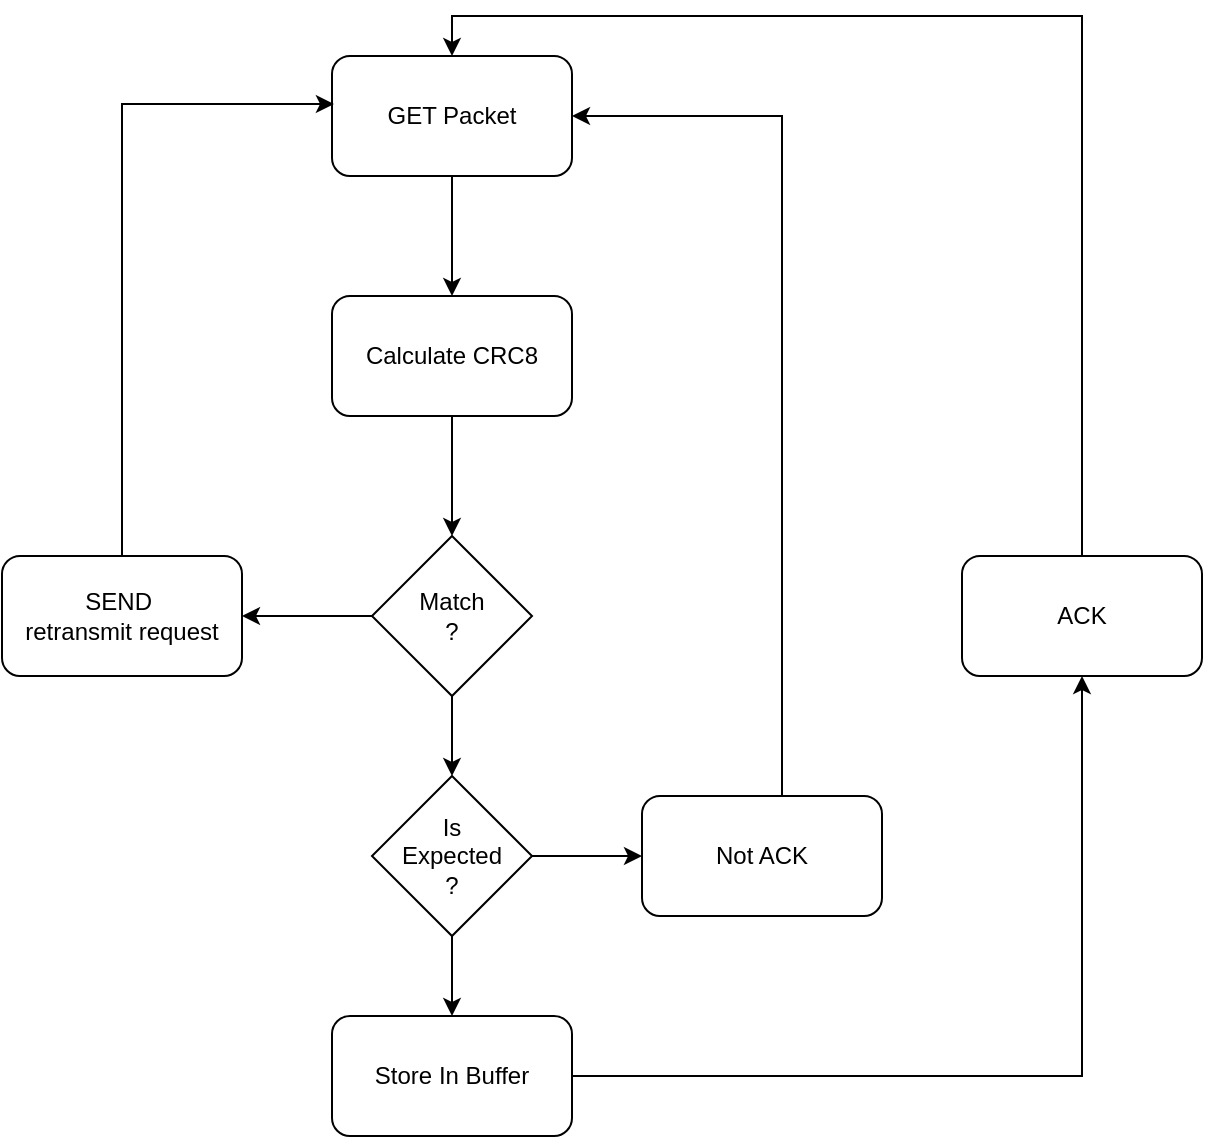 <mxfile version="24.0.4" type="device">
  <diagram name="Page-1" id="9fFczshBQtT8yQDBVijM">
    <mxGraphModel dx="1434" dy="844" grid="1" gridSize="10" guides="1" tooltips="1" connect="1" arrows="1" fold="1" page="1" pageScale="1" pageWidth="850" pageHeight="1100" math="0" shadow="0">
      <root>
        <mxCell id="0" />
        <mxCell id="1" parent="0" />
        <mxCell id="lcndi4HIZEsr9I4jf5RB-7" value="" style="edgeStyle=orthogonalEdgeStyle;rounded=0;orthogonalLoop=1;jettySize=auto;html=1;" edge="1" parent="1" source="lcndi4HIZEsr9I4jf5RB-3" target="lcndi4HIZEsr9I4jf5RB-4">
          <mxGeometry relative="1" as="geometry" />
        </mxCell>
        <mxCell id="lcndi4HIZEsr9I4jf5RB-3" value="GET Packet" style="rounded=1;whiteSpace=wrap;html=1;" vertex="1" parent="1">
          <mxGeometry x="365" y="80" width="120" height="60" as="geometry" />
        </mxCell>
        <mxCell id="lcndi4HIZEsr9I4jf5RB-6" value="" style="edgeStyle=orthogonalEdgeStyle;rounded=0;orthogonalLoop=1;jettySize=auto;html=1;" edge="1" parent="1" source="lcndi4HIZEsr9I4jf5RB-4" target="lcndi4HIZEsr9I4jf5RB-5">
          <mxGeometry relative="1" as="geometry" />
        </mxCell>
        <mxCell id="lcndi4HIZEsr9I4jf5RB-4" value="Calculate CRC8" style="rounded=1;whiteSpace=wrap;html=1;" vertex="1" parent="1">
          <mxGeometry x="365" y="200" width="120" height="60" as="geometry" />
        </mxCell>
        <mxCell id="lcndi4HIZEsr9I4jf5RB-11" value="" style="edgeStyle=orthogonalEdgeStyle;rounded=0;orthogonalLoop=1;jettySize=auto;html=1;" edge="1" parent="1" source="lcndi4HIZEsr9I4jf5RB-5" target="lcndi4HIZEsr9I4jf5RB-9">
          <mxGeometry relative="1" as="geometry" />
        </mxCell>
        <mxCell id="lcndi4HIZEsr9I4jf5RB-13" value="" style="edgeStyle=orthogonalEdgeStyle;rounded=0;orthogonalLoop=1;jettySize=auto;html=1;" edge="1" parent="1" source="lcndi4HIZEsr9I4jf5RB-5" target="lcndi4HIZEsr9I4jf5RB-8">
          <mxGeometry relative="1" as="geometry" />
        </mxCell>
        <mxCell id="lcndi4HIZEsr9I4jf5RB-5" value="Match&lt;div&gt;?&lt;/div&gt;" style="rhombus;whiteSpace=wrap;html=1;" vertex="1" parent="1">
          <mxGeometry x="385" y="320" width="80" height="80" as="geometry" />
        </mxCell>
        <mxCell id="lcndi4HIZEsr9I4jf5RB-8" value="SEND&amp;nbsp;&lt;div&gt;retransmit request&lt;/div&gt;" style="rounded=1;whiteSpace=wrap;html=1;" vertex="1" parent="1">
          <mxGeometry x="200" y="330" width="120" height="60" as="geometry" />
        </mxCell>
        <mxCell id="lcndi4HIZEsr9I4jf5RB-12" value="" style="edgeStyle=orthogonalEdgeStyle;rounded=0;orthogonalLoop=1;jettySize=auto;html=1;" edge="1" parent="1" source="lcndi4HIZEsr9I4jf5RB-9" target="lcndi4HIZEsr9I4jf5RB-10">
          <mxGeometry relative="1" as="geometry" />
        </mxCell>
        <mxCell id="lcndi4HIZEsr9I4jf5RB-15" value="" style="edgeStyle=orthogonalEdgeStyle;rounded=0;orthogonalLoop=1;jettySize=auto;html=1;" edge="1" parent="1" source="lcndi4HIZEsr9I4jf5RB-9" target="lcndi4HIZEsr9I4jf5RB-14">
          <mxGeometry relative="1" as="geometry" />
        </mxCell>
        <mxCell id="lcndi4HIZEsr9I4jf5RB-9" value="Is&lt;div&gt;Expected&lt;/div&gt;&lt;div&gt;?&lt;/div&gt;" style="rhombus;whiteSpace=wrap;html=1;" vertex="1" parent="1">
          <mxGeometry x="385" y="440" width="80" height="80" as="geometry" />
        </mxCell>
        <mxCell id="lcndi4HIZEsr9I4jf5RB-17" style="edgeStyle=orthogonalEdgeStyle;rounded=0;orthogonalLoop=1;jettySize=auto;html=1;entryX=0.5;entryY=1;entryDx=0;entryDy=0;" edge="1" parent="1" source="lcndi4HIZEsr9I4jf5RB-10" target="lcndi4HIZEsr9I4jf5RB-16">
          <mxGeometry relative="1" as="geometry" />
        </mxCell>
        <mxCell id="lcndi4HIZEsr9I4jf5RB-10" value="Store In Buffer" style="rounded=1;whiteSpace=wrap;html=1;" vertex="1" parent="1">
          <mxGeometry x="365" y="560" width="120" height="60" as="geometry" />
        </mxCell>
        <mxCell id="lcndi4HIZEsr9I4jf5RB-19" style="edgeStyle=orthogonalEdgeStyle;rounded=0;orthogonalLoop=1;jettySize=auto;html=1;entryX=1;entryY=0.5;entryDx=0;entryDy=0;" edge="1" parent="1" source="lcndi4HIZEsr9I4jf5RB-14" target="lcndi4HIZEsr9I4jf5RB-3">
          <mxGeometry relative="1" as="geometry">
            <Array as="points">
              <mxPoint x="590" y="110" />
            </Array>
          </mxGeometry>
        </mxCell>
        <mxCell id="lcndi4HIZEsr9I4jf5RB-14" value="Not ACK" style="rounded=1;whiteSpace=wrap;html=1;" vertex="1" parent="1">
          <mxGeometry x="520" y="450" width="120" height="60" as="geometry" />
        </mxCell>
        <mxCell id="lcndi4HIZEsr9I4jf5RB-18" style="edgeStyle=orthogonalEdgeStyle;rounded=0;orthogonalLoop=1;jettySize=auto;html=1;entryX=0.5;entryY=0;entryDx=0;entryDy=0;" edge="1" parent="1" source="lcndi4HIZEsr9I4jf5RB-16" target="lcndi4HIZEsr9I4jf5RB-3">
          <mxGeometry relative="1" as="geometry">
            <Array as="points">
              <mxPoint x="740" y="60" />
              <mxPoint x="425" y="60" />
            </Array>
          </mxGeometry>
        </mxCell>
        <mxCell id="lcndi4HIZEsr9I4jf5RB-16" value="ACK" style="rounded=1;whiteSpace=wrap;html=1;" vertex="1" parent="1">
          <mxGeometry x="680" y="330" width="120" height="60" as="geometry" />
        </mxCell>
        <mxCell id="lcndi4HIZEsr9I4jf5RB-20" style="edgeStyle=orthogonalEdgeStyle;rounded=0;orthogonalLoop=1;jettySize=auto;html=1;entryX=0.008;entryY=0.4;entryDx=0;entryDy=0;entryPerimeter=0;" edge="1" parent="1" source="lcndi4HIZEsr9I4jf5RB-8" target="lcndi4HIZEsr9I4jf5RB-3">
          <mxGeometry relative="1" as="geometry">
            <Array as="points">
              <mxPoint x="260" y="104" />
            </Array>
          </mxGeometry>
        </mxCell>
      </root>
    </mxGraphModel>
  </diagram>
</mxfile>
